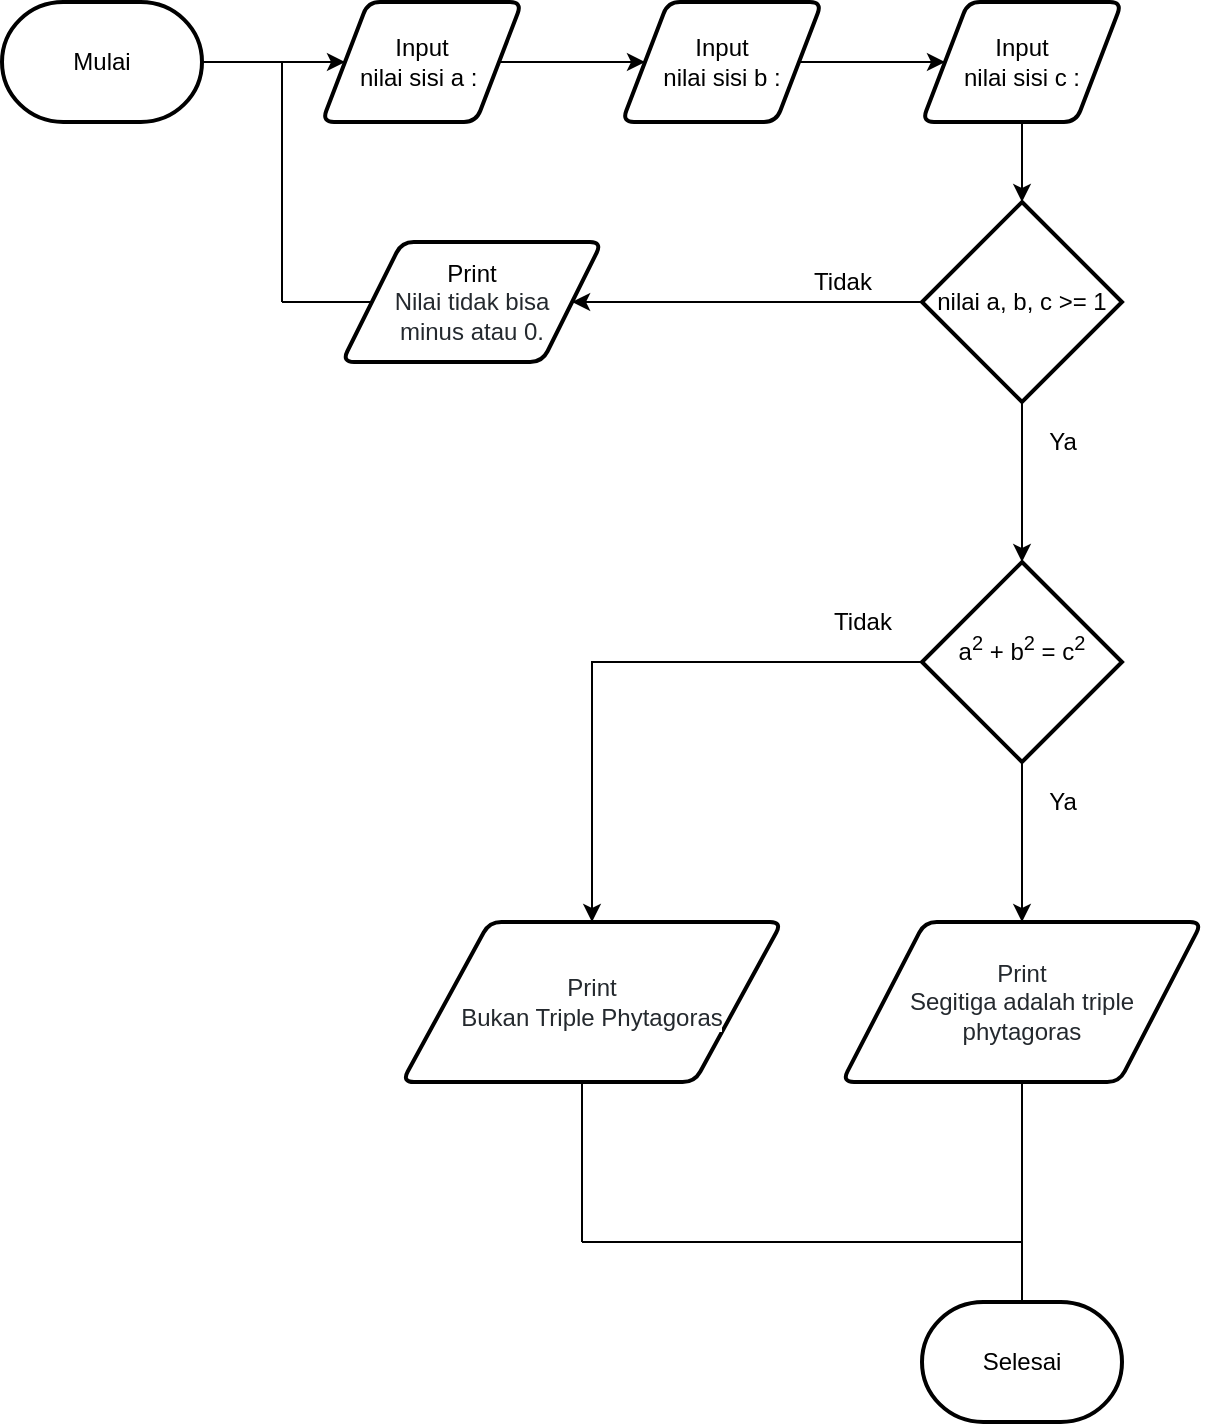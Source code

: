 <mxfile version="14.4.2" type="github" pages="2">
  <diagram id="v7xRjhGTiLrEzlIR2cv4" name="Page-1">
    <mxGraphModel dx="1447" dy="803" grid="1" gridSize="10" guides="1" tooltips="1" connect="1" arrows="1" fold="1" page="1" pageScale="1" pageWidth="850" pageHeight="1100" math="0" shadow="0">
      <root>
        <mxCell id="0" />
        <mxCell id="1" parent="0" />
        <mxCell id="Fa7fThJuhcwn9Txv_eZM-3" style="edgeStyle=orthogonalEdgeStyle;rounded=0;orthogonalLoop=1;jettySize=auto;html=1;entryX=0;entryY=0.5;entryDx=0;entryDy=0;" edge="1" parent="1" source="Fa7fThJuhcwn9Txv_eZM-1" target="Fa7fThJuhcwn9Txv_eZM-2">
          <mxGeometry relative="1" as="geometry" />
        </mxCell>
        <mxCell id="Fa7fThJuhcwn9Txv_eZM-1" value="Mulai" style="strokeWidth=2;html=1;shape=mxgraph.flowchart.terminator;whiteSpace=wrap;" vertex="1" parent="1">
          <mxGeometry x="50" y="20" width="100" height="60" as="geometry" />
        </mxCell>
        <mxCell id="Fa7fThJuhcwn9Txv_eZM-6" style="edgeStyle=orthogonalEdgeStyle;rounded=0;orthogonalLoop=1;jettySize=auto;html=1;entryX=0;entryY=0.5;entryDx=0;entryDy=0;" edge="1" parent="1" source="Fa7fThJuhcwn9Txv_eZM-2" target="Fa7fThJuhcwn9Txv_eZM-4">
          <mxGeometry relative="1" as="geometry" />
        </mxCell>
        <mxCell id="Fa7fThJuhcwn9Txv_eZM-2" value="Input &lt;br&gt;nilai sisi a :&amp;nbsp;" style="shape=parallelogram;html=1;strokeWidth=2;perimeter=parallelogramPerimeter;whiteSpace=wrap;rounded=1;arcSize=12;size=0.23;" vertex="1" parent="1">
          <mxGeometry x="210" y="20" width="100" height="60" as="geometry" />
        </mxCell>
        <mxCell id="Fa7fThJuhcwn9Txv_eZM-7" style="edgeStyle=orthogonalEdgeStyle;rounded=0;orthogonalLoop=1;jettySize=auto;html=1;entryX=0;entryY=0.5;entryDx=0;entryDy=0;" edge="1" parent="1" source="Fa7fThJuhcwn9Txv_eZM-4" target="Fa7fThJuhcwn9Txv_eZM-5">
          <mxGeometry relative="1" as="geometry" />
        </mxCell>
        <mxCell id="Fa7fThJuhcwn9Txv_eZM-4" value="Input&lt;br&gt;nilai sisi b :" style="shape=parallelogram;html=1;strokeWidth=2;perimeter=parallelogramPerimeter;whiteSpace=wrap;rounded=1;arcSize=12;size=0.23;" vertex="1" parent="1">
          <mxGeometry x="360" y="20" width="100" height="60" as="geometry" />
        </mxCell>
        <mxCell id="Fa7fThJuhcwn9Txv_eZM-11" style="edgeStyle=orthogonalEdgeStyle;rounded=0;orthogonalLoop=1;jettySize=auto;html=1;entryX=0.5;entryY=0;entryDx=0;entryDy=0;entryPerimeter=0;" edge="1" parent="1" source="Fa7fThJuhcwn9Txv_eZM-5" target="Fa7fThJuhcwn9Txv_eZM-8">
          <mxGeometry relative="1" as="geometry" />
        </mxCell>
        <mxCell id="Fa7fThJuhcwn9Txv_eZM-5" value="Input&lt;br&gt;nilai sisi c :" style="shape=parallelogram;html=1;strokeWidth=2;perimeter=parallelogramPerimeter;whiteSpace=wrap;rounded=1;arcSize=12;size=0.23;" vertex="1" parent="1">
          <mxGeometry x="510" y="20" width="100" height="60" as="geometry" />
        </mxCell>
        <mxCell id="Fa7fThJuhcwn9Txv_eZM-15" style="edgeStyle=orthogonalEdgeStyle;rounded=0;orthogonalLoop=1;jettySize=auto;html=1;" edge="1" parent="1" source="Fa7fThJuhcwn9Txv_eZM-8" target="Fa7fThJuhcwn9Txv_eZM-14">
          <mxGeometry relative="1" as="geometry" />
        </mxCell>
        <mxCell id="Fa7fThJuhcwn9Txv_eZM-16" style="edgeStyle=orthogonalEdgeStyle;rounded=0;orthogonalLoop=1;jettySize=auto;html=1;" edge="1" parent="1" source="Fa7fThJuhcwn9Txv_eZM-8">
          <mxGeometry relative="1" as="geometry">
            <mxPoint x="560" y="300.0" as="targetPoint" />
          </mxGeometry>
        </mxCell>
        <mxCell id="Fa7fThJuhcwn9Txv_eZM-8" value="nilai a, b, c &amp;gt;= 1" style="strokeWidth=2;html=1;shape=mxgraph.flowchart.decision;whiteSpace=wrap;" vertex="1" parent="1">
          <mxGeometry x="510" y="120" width="100" height="100" as="geometry" />
        </mxCell>
        <mxCell id="Fa7fThJuhcwn9Txv_eZM-10" value="Tidak" style="text;html=1;align=center;verticalAlign=middle;resizable=0;points=[];autosize=1;" vertex="1" parent="1">
          <mxGeometry x="450" y="150" width="40" height="20" as="geometry" />
        </mxCell>
        <mxCell id="Fa7fThJuhcwn9Txv_eZM-12" value="" style="endArrow=none;html=1;entryX=0;entryY=0.5;entryDx=0;entryDy=0;entryPerimeter=0;" edge="1" parent="1" target="Fa7fThJuhcwn9Txv_eZM-8">
          <mxGeometry width="50" height="50" relative="1" as="geometry">
            <mxPoint x="190" y="170" as="sourcePoint" />
            <mxPoint x="460" y="200" as="targetPoint" />
          </mxGeometry>
        </mxCell>
        <mxCell id="Fa7fThJuhcwn9Txv_eZM-13" value="" style="endArrow=none;html=1;" edge="1" parent="1">
          <mxGeometry width="50" height="50" relative="1" as="geometry">
            <mxPoint x="190" y="170" as="sourcePoint" />
            <mxPoint x="190" y="50" as="targetPoint" />
          </mxGeometry>
        </mxCell>
        <mxCell id="Fa7fThJuhcwn9Txv_eZM-14" value="Print&lt;br&gt;&lt;span style=&quot;color: rgb(36 , 41 , 46) ; font-family: , &amp;#34;consolas&amp;#34; , &amp;#34;liberation mono&amp;#34; , &amp;#34;menlo&amp;#34; , monospace ; background-color: rgb(255 , 255 , 255)&quot;&gt;Nilai tidak bisa &lt;br&gt;minus atau 0.&lt;/span&gt;" style="shape=parallelogram;html=1;strokeWidth=2;perimeter=parallelogramPerimeter;whiteSpace=wrap;rounded=1;arcSize=12;size=0.23;" vertex="1" parent="1">
          <mxGeometry x="220" y="140" width="130" height="60" as="geometry" />
        </mxCell>
        <mxCell id="Fa7fThJuhcwn9Txv_eZM-20" style="edgeStyle=orthogonalEdgeStyle;rounded=0;orthogonalLoop=1;jettySize=auto;html=1;" edge="1" parent="1" source="Fa7fThJuhcwn9Txv_eZM-17" target="Fa7fThJuhcwn9Txv_eZM-18">
          <mxGeometry relative="1" as="geometry" />
        </mxCell>
        <mxCell id="Fa7fThJuhcwn9Txv_eZM-21" style="edgeStyle=orthogonalEdgeStyle;rounded=0;orthogonalLoop=1;jettySize=auto;html=1;entryX=0.5;entryY=0;entryDx=0;entryDy=0;" edge="1" parent="1" source="Fa7fThJuhcwn9Txv_eZM-17" target="Fa7fThJuhcwn9Txv_eZM-19">
          <mxGeometry relative="1" as="geometry" />
        </mxCell>
        <mxCell id="Fa7fThJuhcwn9Txv_eZM-17" value="a&lt;sup&gt;2&lt;/sup&gt;&amp;nbsp;+ b&lt;sup&gt;2&lt;/sup&gt;&amp;nbsp;= c&lt;sup&gt;2&lt;/sup&gt;&lt;br&gt;&amp;nbsp;" style="strokeWidth=2;html=1;shape=mxgraph.flowchart.decision;whiteSpace=wrap;" vertex="1" parent="1">
          <mxGeometry x="510" y="300" width="100" height="100" as="geometry" />
        </mxCell>
        <mxCell id="Fa7fThJuhcwn9Txv_eZM-18" value="&lt;span style=&quot;color: rgb(36 , 41 , 46) ; font-family: , &amp;#34;consolas&amp;#34; , &amp;#34;liberation mono&amp;#34; , &amp;#34;menlo&amp;#34; , monospace ; background-color: rgb(255 , 255 , 255)&quot;&gt;Print&lt;br&gt;Bukan Triple Phytagoras&lt;/span&gt;" style="shape=parallelogram;html=1;strokeWidth=2;perimeter=parallelogramPerimeter;whiteSpace=wrap;rounded=1;arcSize=12;size=0.23;" vertex="1" parent="1">
          <mxGeometry x="250" y="480" width="190" height="80" as="geometry" />
        </mxCell>
        <mxCell id="Fa7fThJuhcwn9Txv_eZM-30" style="edgeStyle=orthogonalEdgeStyle;rounded=0;orthogonalLoop=1;jettySize=auto;html=1;entryX=0.6;entryY=0.167;entryDx=0;entryDy=0;entryPerimeter=0;" edge="1" parent="1" source="Fa7fThJuhcwn9Txv_eZM-19" target="Fa7fThJuhcwn9Txv_eZM-25">
          <mxGeometry relative="1" as="geometry">
            <Array as="points">
              <mxPoint x="560" y="680" />
            </Array>
          </mxGeometry>
        </mxCell>
        <mxCell id="Fa7fThJuhcwn9Txv_eZM-19" value="&lt;span style=&quot;color: rgb(36 , 41 , 46) ; font-family: , &amp;#34;consolas&amp;#34; , &amp;#34;liberation mono&amp;#34; , &amp;#34;menlo&amp;#34; , monospace ; background-color: rgb(255 , 255 , 255)&quot;&gt;Print&lt;br&gt;Segitiga adalah triple &lt;br&gt;phytagoras&lt;/span&gt;" style="shape=parallelogram;html=1;strokeWidth=2;perimeter=parallelogramPerimeter;whiteSpace=wrap;rounded=1;arcSize=12;size=0.23;" vertex="1" parent="1">
          <mxGeometry x="470" y="480" width="180" height="80" as="geometry" />
        </mxCell>
        <mxCell id="Fa7fThJuhcwn9Txv_eZM-22" value="Tidak" style="text;html=1;align=center;verticalAlign=middle;resizable=0;points=[];autosize=1;" vertex="1" parent="1">
          <mxGeometry x="460" y="320" width="40" height="20" as="geometry" />
        </mxCell>
        <mxCell id="Fa7fThJuhcwn9Txv_eZM-23" value="Ya" style="text;html=1;align=center;verticalAlign=middle;resizable=0;points=[];autosize=1;" vertex="1" parent="1">
          <mxGeometry x="565" y="410" width="30" height="20" as="geometry" />
        </mxCell>
        <mxCell id="Fa7fThJuhcwn9Txv_eZM-24" value="Ya" style="text;html=1;align=center;verticalAlign=middle;resizable=0;points=[];autosize=1;" vertex="1" parent="1">
          <mxGeometry x="565" y="230" width="30" height="20" as="geometry" />
        </mxCell>
        <mxCell id="Fa7fThJuhcwn9Txv_eZM-25" value="Selesai" style="strokeWidth=2;html=1;shape=mxgraph.flowchart.terminator;whiteSpace=wrap;" vertex="1" parent="1">
          <mxGeometry x="510" y="670" width="100" height="60" as="geometry" />
        </mxCell>
        <mxCell id="Fa7fThJuhcwn9Txv_eZM-33" value="" style="endArrow=none;html=1;" edge="1" parent="1">
          <mxGeometry width="50" height="50" relative="1" as="geometry">
            <mxPoint x="340" y="640" as="sourcePoint" />
            <mxPoint x="560" y="640" as="targetPoint" />
          </mxGeometry>
        </mxCell>
        <mxCell id="Fa7fThJuhcwn9Txv_eZM-34" value="" style="endArrow=none;html=1;" edge="1" parent="1">
          <mxGeometry width="50" height="50" relative="1" as="geometry">
            <mxPoint x="340" y="640" as="sourcePoint" />
            <mxPoint x="340" y="560" as="targetPoint" />
          </mxGeometry>
        </mxCell>
      </root>
    </mxGraphModel>
  </diagram>
  <diagram id="-OSsrwDez-WvqzCIYuUi" name="Page-2">
    <mxGraphModel dx="868" dy="482" grid="1" gridSize="10" guides="1" tooltips="1" connect="1" arrows="1" fold="1" page="1" pageScale="1" pageWidth="850" pageHeight="1100" math="0" shadow="0">
      <root>
        <mxCell id="ThAdu9oWqHjzE5RNmKzO-0" />
        <mxCell id="ThAdu9oWqHjzE5RNmKzO-1" parent="ThAdu9oWqHjzE5RNmKzO-0" />
        <mxCell id="ThAdu9oWqHjzE5RNmKzO-7" style="edgeStyle=orthogonalEdgeStyle;rounded=0;orthogonalLoop=1;jettySize=auto;html=1;entryX=0.5;entryY=0;entryDx=0;entryDy=0;" edge="1" source="ThAdu9oWqHjzE5RNmKzO-8" target="ThAdu9oWqHjzE5RNmKzO-10" parent="ThAdu9oWqHjzE5RNmKzO-1">
          <mxGeometry relative="1" as="geometry" />
        </mxCell>
        <mxCell id="ThAdu9oWqHjzE5RNmKzO-8" value="Mulai" style="strokeWidth=2;html=1;shape=mxgraph.flowchart.terminator;whiteSpace=wrap;" vertex="1" parent="ThAdu9oWqHjzE5RNmKzO-1">
          <mxGeometry x="315" y="40" width="100" height="60" as="geometry" />
        </mxCell>
        <mxCell id="ThAdu9oWqHjzE5RNmKzO-9" style="edgeStyle=orthogonalEdgeStyle;rounded=0;orthogonalLoop=1;jettySize=auto;html=1;" edge="1" source="ThAdu9oWqHjzE5RNmKzO-10" target="ThAdu9oWqHjzE5RNmKzO-11" parent="ThAdu9oWqHjzE5RNmKzO-1">
          <mxGeometry relative="1" as="geometry" />
        </mxCell>
        <mxCell id="ThAdu9oWqHjzE5RNmKzO-10" value="Input &lt;br&gt;jumlah baris:" style="shape=parallelogram;html=1;strokeWidth=2;perimeter=parallelogramPerimeter;whiteSpace=wrap;rounded=1;arcSize=12;size=0.23;" vertex="1" parent="ThAdu9oWqHjzE5RNmKzO-1">
          <mxGeometry x="310" y="150" width="110" height="60" as="geometry" />
        </mxCell>
        <mxCell id="ThAdu9oWqHjzE5RNmKzO-16" style="edgeStyle=orthogonalEdgeStyle;rounded=0;orthogonalLoop=1;jettySize=auto;html=1;entryX=0.565;entryY=0;entryDx=0;entryDy=0;entryPerimeter=0;" edge="1" parent="ThAdu9oWqHjzE5RNmKzO-1" source="ThAdu9oWqHjzE5RNmKzO-11" target="ThAdu9oWqHjzE5RNmKzO-13">
          <mxGeometry relative="1" as="geometry" />
        </mxCell>
        <mxCell id="ThAdu9oWqHjzE5RNmKzO-11" value="Input &lt;br&gt;jumlah kolom:" style="shape=parallelogram;html=1;strokeWidth=2;perimeter=parallelogramPerimeter;whiteSpace=wrap;rounded=1;arcSize=12;size=0.23;" vertex="1" parent="ThAdu9oWqHjzE5RNmKzO-1">
          <mxGeometry x="310" y="250" width="110" height="60" as="geometry" />
        </mxCell>
        <mxCell id="ThAdu9oWqHjzE5RNmKzO-27" style="edgeStyle=orthogonalEdgeStyle;rounded=0;orthogonalLoop=1;jettySize=auto;html=1;entryX=0.5;entryY=0;entryDx=0;entryDy=0;" edge="1" parent="ThAdu9oWqHjzE5RNmKzO-1" source="ThAdu9oWqHjzE5RNmKzO-13" target="ThAdu9oWqHjzE5RNmKzO-26">
          <mxGeometry relative="1" as="geometry" />
        </mxCell>
        <mxCell id="ThAdu9oWqHjzE5RNmKzO-13" value="Get&lt;br&gt;angka random" style="shape=parallelogram;html=1;strokeWidth=2;perimeter=parallelogramPerimeter;whiteSpace=wrap;rounded=1;arcSize=12;size=0.23;" vertex="1" parent="ThAdu9oWqHjzE5RNmKzO-1">
          <mxGeometry x="300" y="350" width="115" height="60" as="geometry" />
        </mxCell>
        <mxCell id="ThAdu9oWqHjzE5RNmKzO-29" style="edgeStyle=orthogonalEdgeStyle;rounded=0;orthogonalLoop=1;jettySize=auto;html=1;entryX=1;entryY=0.5;entryDx=0;entryDy=0;" edge="1" parent="ThAdu9oWqHjzE5RNmKzO-1" source="ThAdu9oWqHjzE5RNmKzO-17" target="ThAdu9oWqHjzE5RNmKzO-24">
          <mxGeometry relative="1" as="geometry">
            <mxPoint x="531" y="640" as="targetPoint" />
            <Array as="points">
              <mxPoint x="531" y="630" />
            </Array>
          </mxGeometry>
        </mxCell>
        <mxCell id="ThAdu9oWqHjzE5RNmKzO-17" value="Mean = &lt;br&gt;Sum angka randoms /&lt;br&gt;(baris * kolom)" style="rounded=1;whiteSpace=wrap;html=1;absoluteArcSize=1;arcSize=14;strokeWidth=2;" vertex="1" parent="ThAdu9oWqHjzE5RNmKzO-1">
          <mxGeometry x="450" y="450" width="162" height="100" as="geometry" />
        </mxCell>
        <mxCell id="ThAdu9oWqHjzE5RNmKzO-31" style="edgeStyle=orthogonalEdgeStyle;rounded=0;orthogonalLoop=1;jettySize=auto;html=1;entryX=1;entryY=0.5;entryDx=0;entryDy=0;" edge="1" parent="ThAdu9oWqHjzE5RNmKzO-1" source="ThAdu9oWqHjzE5RNmKzO-24" target="ThAdu9oWqHjzE5RNmKzO-30">
          <mxGeometry relative="1" as="geometry" />
        </mxCell>
        <mxCell id="ThAdu9oWqHjzE5RNmKzO-24" value="Cetak&lt;br&gt;Matriks" style="shape=parallelogram;html=1;strokeWidth=2;perimeter=parallelogramPerimeter;whiteSpace=wrap;rounded=1;arcSize=12;size=0.23;" vertex="1" parent="ThAdu9oWqHjzE5RNmKzO-1">
          <mxGeometry x="300" y="600" width="115" height="60" as="geometry" />
        </mxCell>
        <mxCell id="ThAdu9oWqHjzE5RNmKzO-28" style="edgeStyle=orthogonalEdgeStyle;rounded=0;orthogonalLoop=1;jettySize=auto;html=1;entryX=0;entryY=0.5;entryDx=0;entryDy=0;" edge="1" parent="ThAdu9oWqHjzE5RNmKzO-1" source="ThAdu9oWqHjzE5RNmKzO-26" target="ThAdu9oWqHjzE5RNmKzO-17">
          <mxGeometry relative="1" as="geometry" />
        </mxCell>
        <mxCell id="ThAdu9oWqHjzE5RNmKzO-26" value="Matriks =&lt;br&gt;angka random&lt;br&gt;(baris, kolom)" style="rounded=1;whiteSpace=wrap;html=1;absoluteArcSize=1;arcSize=14;strokeWidth=2;" vertex="1" parent="ThAdu9oWqHjzE5RNmKzO-1">
          <mxGeometry x="110" y="450" width="162" height="100" as="geometry" />
        </mxCell>
        <mxCell id="ThAdu9oWqHjzE5RNmKzO-33" style="edgeStyle=orthogonalEdgeStyle;rounded=0;orthogonalLoop=1;jettySize=auto;html=1;entryX=0.5;entryY=0;entryDx=0;entryDy=0;entryPerimeter=0;" edge="1" parent="ThAdu9oWqHjzE5RNmKzO-1" source="ThAdu9oWqHjzE5RNmKzO-30" target="ThAdu9oWqHjzE5RNmKzO-32">
          <mxGeometry relative="1" as="geometry" />
        </mxCell>
        <mxCell id="ThAdu9oWqHjzE5RNmKzO-30" value="Cetak&lt;br&gt;Mean" style="shape=parallelogram;html=1;strokeWidth=2;perimeter=parallelogramPerimeter;whiteSpace=wrap;rounded=1;arcSize=12;size=0.23;" vertex="1" parent="ThAdu9oWqHjzE5RNmKzO-1">
          <mxGeometry x="133.5" y="600" width="115" height="60" as="geometry" />
        </mxCell>
        <mxCell id="ThAdu9oWqHjzE5RNmKzO-32" value="Selesai" style="strokeWidth=2;html=1;shape=mxgraph.flowchart.terminator;whiteSpace=wrap;" vertex="1" parent="ThAdu9oWqHjzE5RNmKzO-1">
          <mxGeometry x="141" y="700" width="100" height="60" as="geometry" />
        </mxCell>
      </root>
    </mxGraphModel>
  </diagram>
</mxfile>

